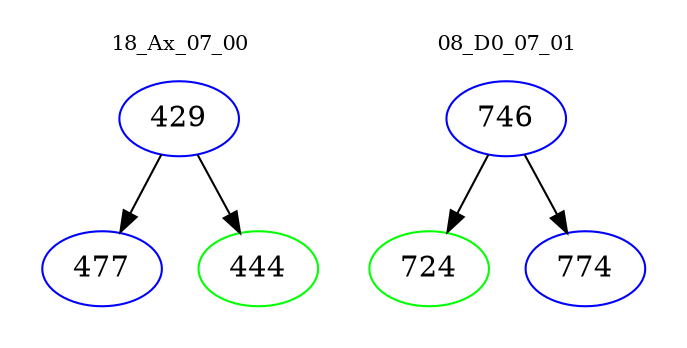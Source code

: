 digraph{
subgraph cluster_0 {
color = white
label = "18_Ax_07_00";
fontsize=10;
T0_429 [label="429", color="blue"]
T0_429 -> T0_477 [color="black"]
T0_477 [label="477", color="blue"]
T0_429 -> T0_444 [color="black"]
T0_444 [label="444", color="green"]
}
subgraph cluster_1 {
color = white
label = "08_D0_07_01";
fontsize=10;
T1_746 [label="746", color="blue"]
T1_746 -> T1_724 [color="black"]
T1_724 [label="724", color="green"]
T1_746 -> T1_774 [color="black"]
T1_774 [label="774", color="blue"]
}
}
